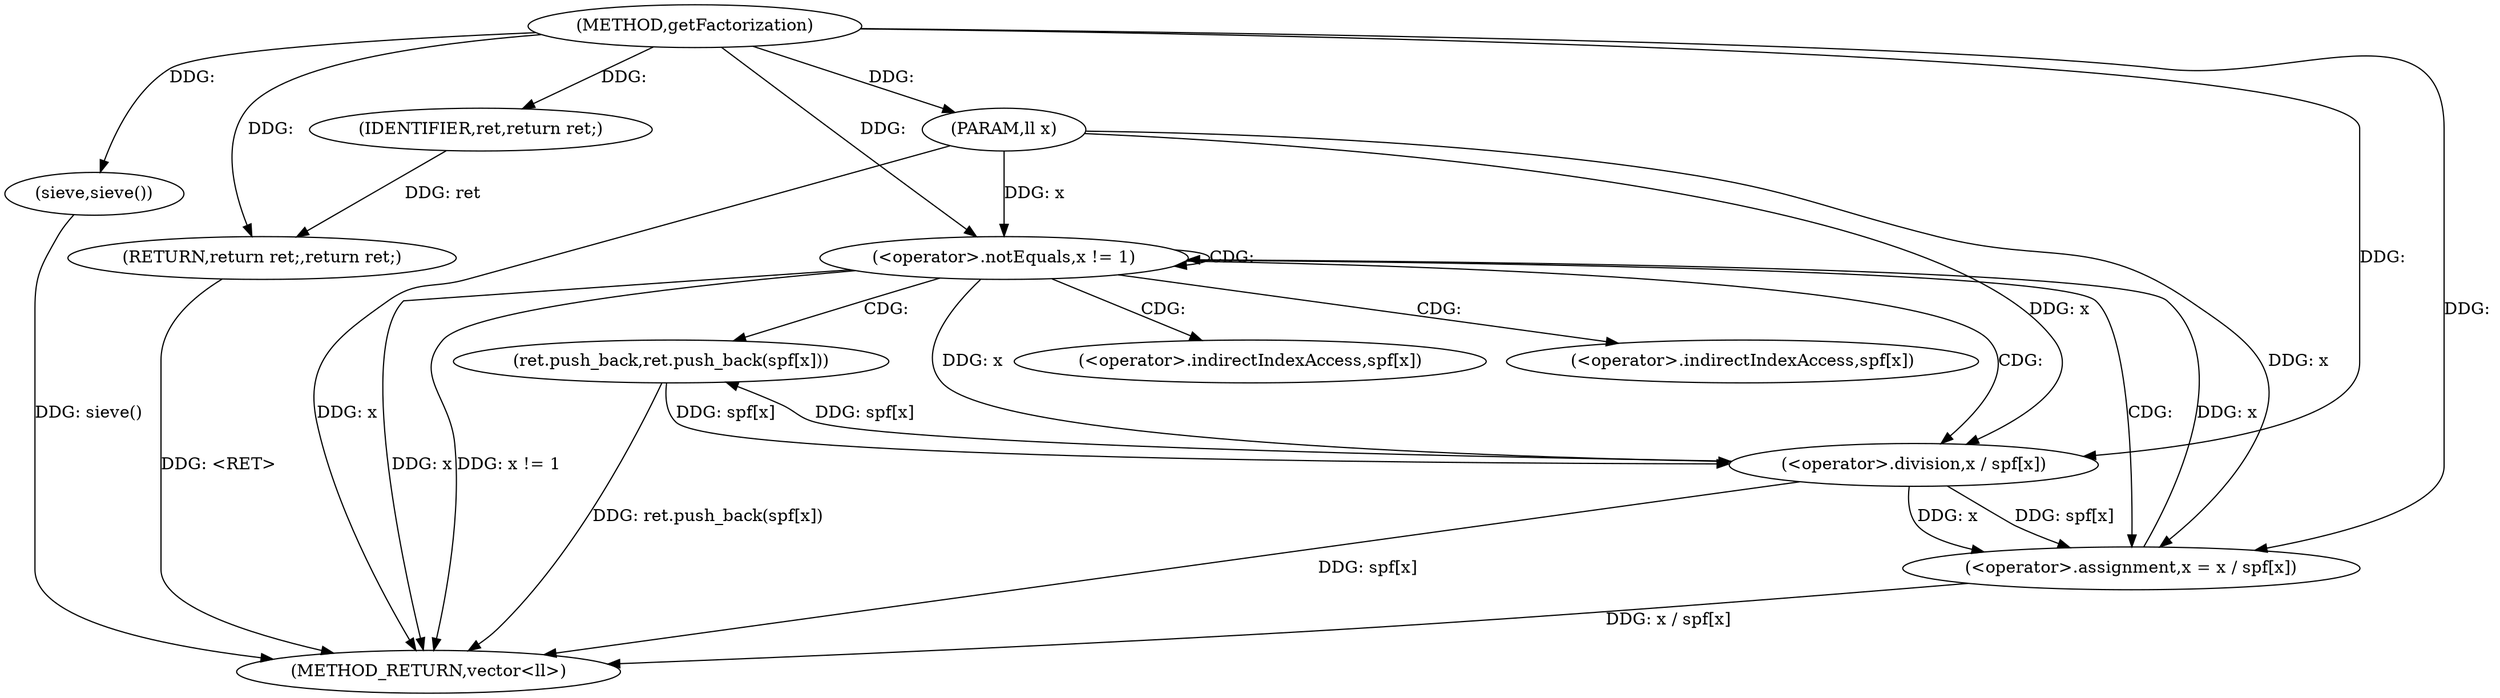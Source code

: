digraph "getFactorization" {  
"1000204" [label = "(METHOD,getFactorization)" ]
"1000227" [label = "(METHOD_RETURN,vector<ll>)" ]
"1000205" [label = "(PARAM,ll x)" ]
"1000207" [label = "(sieve,sieve())" ]
"1000225" [label = "(RETURN,return ret;,return ret;)" ]
"1000210" [label = "(<operator>.notEquals,x != 1)" ]
"1000226" [label = "(IDENTIFIER,ret,return ret;)" ]
"1000214" [label = "(ret.push_back,ret.push_back(spf[x]))" ]
"1000218" [label = "(<operator>.assignment,x = x / spf[x])" ]
"1000220" [label = "(<operator>.division,x / spf[x])" ]
"1000215" [label = "(<operator>.indirectIndexAccess,spf[x])" ]
"1000222" [label = "(<operator>.indirectIndexAccess,spf[x])" ]
  "1000205" -> "1000227"  [ label = "DDG: x"] 
  "1000207" -> "1000227"  [ label = "DDG: sieve()"] 
  "1000210" -> "1000227"  [ label = "DDG: x"] 
  "1000210" -> "1000227"  [ label = "DDG: x != 1"] 
  "1000214" -> "1000227"  [ label = "DDG: ret.push_back(spf[x])"] 
  "1000220" -> "1000227"  [ label = "DDG: spf[x]"] 
  "1000218" -> "1000227"  [ label = "DDG: x / spf[x]"] 
  "1000225" -> "1000227"  [ label = "DDG: <RET>"] 
  "1000204" -> "1000205"  [ label = "DDG: "] 
  "1000204" -> "1000207"  [ label = "DDG: "] 
  "1000226" -> "1000225"  [ label = "DDG: ret"] 
  "1000204" -> "1000225"  [ label = "DDG: "] 
  "1000204" -> "1000226"  [ label = "DDG: "] 
  "1000218" -> "1000210"  [ label = "DDG: x"] 
  "1000205" -> "1000210"  [ label = "DDG: x"] 
  "1000204" -> "1000210"  [ label = "DDG: "] 
  "1000220" -> "1000218"  [ label = "DDG: spf[x]"] 
  "1000220" -> "1000218"  [ label = "DDG: x"] 
  "1000220" -> "1000214"  [ label = "DDG: spf[x]"] 
  "1000205" -> "1000218"  [ label = "DDG: x"] 
  "1000204" -> "1000218"  [ label = "DDG: "] 
  "1000210" -> "1000220"  [ label = "DDG: x"] 
  "1000205" -> "1000220"  [ label = "DDG: x"] 
  "1000204" -> "1000220"  [ label = "DDG: "] 
  "1000214" -> "1000220"  [ label = "DDG: spf[x]"] 
  "1000210" -> "1000218"  [ label = "CDG: "] 
  "1000210" -> "1000210"  [ label = "CDG: "] 
  "1000210" -> "1000215"  [ label = "CDG: "] 
  "1000210" -> "1000222"  [ label = "CDG: "] 
  "1000210" -> "1000220"  [ label = "CDG: "] 
  "1000210" -> "1000214"  [ label = "CDG: "] 
}
